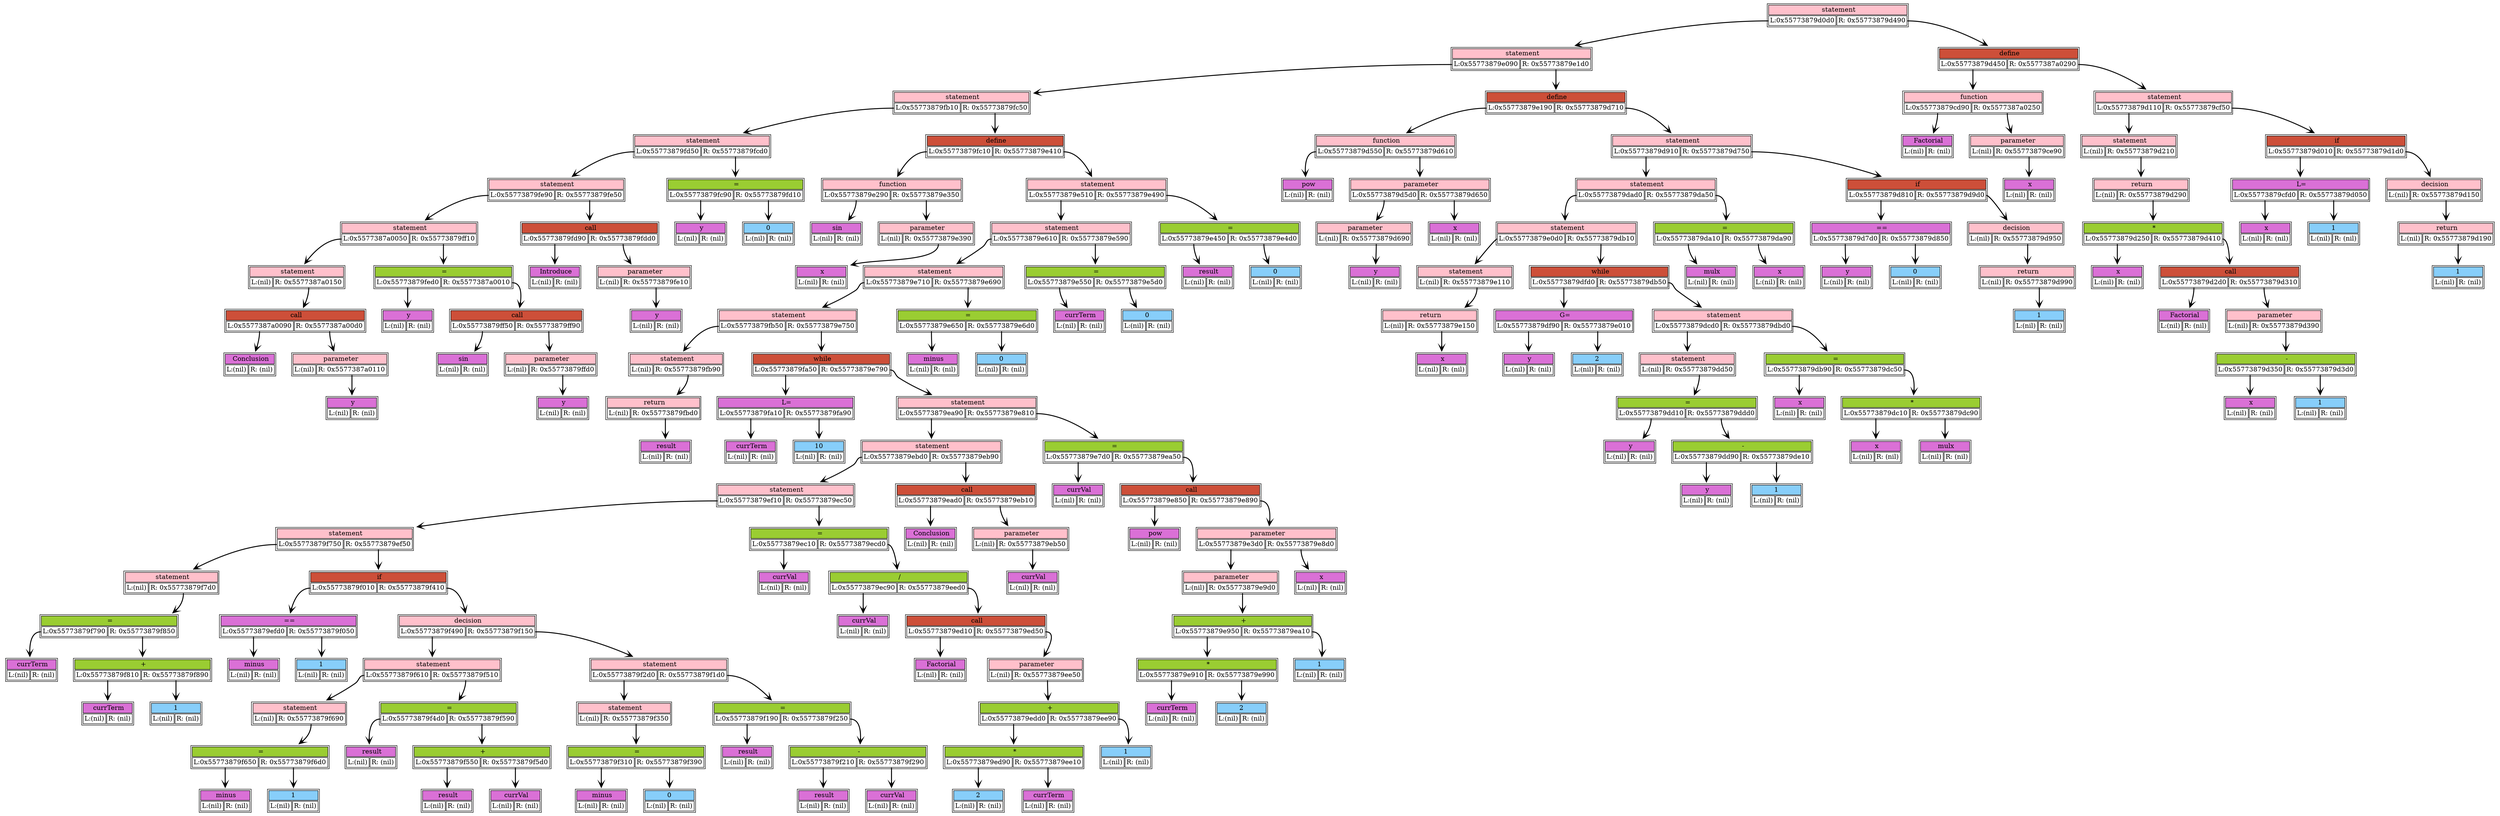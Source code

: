 digraph dump_graph {
	rankdir=TV; 
node0x5577387a0050 [shape=plaintext
					label=<<table border='1' cellborder='1'>
			<tr><td colspan="2" bgcolor="pink" > statement</td></tr>
					<tr><td port= "lchild">L:(nil)</td><td port="rchild">R: 0x5577387a0150</td></tr>
				</table>>];
		node0x5577387a0050:rchild -> node0x5577387a0150[style=bold, arrowhead=vee];
node0x5577387a0090 [shape=plaintext
					label=<<table border='1' cellborder='1'>
			<tr><td colspan="2" bgcolor="orchid" > Conclusion</td></tr>
					<tr><td port= "lchild">L:(nil)</td><td port="rchild">R: (nil)</td></tr>
				</table>>];
node0x5577387a0150 [shape=plaintext
					label=<<table border='1' cellborder='1'>
			<tr><td colspan="2" bgcolor="tomato3" > call</td></tr>
					<tr><td port= "lchild">L:0x5577387a0090</td><td port="rchild">R: 0x5577387a00d0</td></tr>
				</table>>];
		node0x5577387a0150:lchild -> node0x5577387a0090[style=bold, arrowhead=vee];
		node0x5577387a0150:rchild -> node0x5577387a00d0[style=bold, arrowhead=vee];
node0x5577387a00d0 [shape=plaintext
					label=<<table border='1' cellborder='1'>
			<tr><td colspan="2" bgcolor="pink" > parameter</td></tr>
					<tr><td port= "lchild">L:(nil)</td><td port="rchild">R: 0x5577387a0110</td></tr>
				</table>>];
		node0x5577387a00d0:rchild -> node0x5577387a0110[style=bold, arrowhead=vee];
node0x5577387a0110 [shape=plaintext
					label=<<table border='1' cellborder='1'>
			<tr><td colspan="2" bgcolor="orchid" > y</td></tr>
					<tr><td port= "lchild">L:(nil)</td><td port="rchild">R: (nil)</td></tr>
				</table>>];
node0x55773879fe90 [shape=plaintext
					label=<<table border='1' cellborder='1'>
			<tr><td colspan="2" bgcolor="pink" > statement</td></tr>
					<tr><td port= "lchild">L:0x5577387a0050</td><td port="rchild">R: 0x55773879ff10</td></tr>
				</table>>];
		node0x55773879fe90:lchild -> node0x5577387a0050[style=bold, arrowhead=vee];
		node0x55773879fe90:rchild -> node0x55773879ff10[style=bold, arrowhead=vee];
node0x55773879fed0 [shape=plaintext
					label=<<table border='1' cellborder='1'>
			<tr><td colspan="2" bgcolor="orchid" > y</td></tr>
					<tr><td port= "lchild">L:(nil)</td><td port="rchild">R: (nil)</td></tr>
				</table>>];
node0x55773879ff10 [shape=plaintext
					label=<<table border='1' cellborder='1'>
			<tr><td colspan="2" bgcolor="olivedrab3" > =</td></tr>
					<tr><td port= "lchild">L:0x55773879fed0</td><td port="rchild">R: 0x5577387a0010</td></tr>
				</table>>];
		node0x55773879ff10:lchild -> node0x55773879fed0[style=bold, arrowhead=vee];
		node0x55773879ff10:rchild -> node0x5577387a0010[style=bold, arrowhead=vee];
node0x55773879ff50 [shape=plaintext
					label=<<table border='1' cellborder='1'>
			<tr><td colspan="2" bgcolor="orchid" > sin</td></tr>
					<tr><td port= "lchild">L:(nil)</td><td port="rchild">R: (nil)</td></tr>
				</table>>];
node0x5577387a0010 [shape=plaintext
					label=<<table border='1' cellborder='1'>
			<tr><td colspan="2" bgcolor="tomato3" > call</td></tr>
					<tr><td port= "lchild">L:0x55773879ff50</td><td port="rchild">R: 0x55773879ff90</td></tr>
				</table>>];
		node0x5577387a0010:lchild -> node0x55773879ff50[style=bold, arrowhead=vee];
		node0x5577387a0010:rchild -> node0x55773879ff90[style=bold, arrowhead=vee];
node0x55773879ff90 [shape=plaintext
					label=<<table border='1' cellborder='1'>
			<tr><td colspan="2" bgcolor="pink" > parameter</td></tr>
					<tr><td port= "lchild">L:(nil)</td><td port="rchild">R: 0x55773879ffd0</td></tr>
				</table>>];
		node0x55773879ff90:rchild -> node0x55773879ffd0[style=bold, arrowhead=vee];
node0x55773879ffd0 [shape=plaintext
					label=<<table border='1' cellborder='1'>
			<tr><td colspan="2" bgcolor="orchid" > y</td></tr>
					<tr><td port= "lchild">L:(nil)</td><td port="rchild">R: (nil)</td></tr>
				</table>>];
node0x55773879fd50 [shape=plaintext
					label=<<table border='1' cellborder='1'>
			<tr><td colspan="2" bgcolor="pink" > statement</td></tr>
					<tr><td port= "lchild">L:0x55773879fe90</td><td port="rchild">R: 0x55773879fe50</td></tr>
				</table>>];
		node0x55773879fd50:lchild -> node0x55773879fe90[style=bold, arrowhead=vee];
		node0x55773879fd50:rchild -> node0x55773879fe50[style=bold, arrowhead=vee];
node0x55773879fd90 [shape=plaintext
					label=<<table border='1' cellborder='1'>
			<tr><td colspan="2" bgcolor="orchid" > Introduce</td></tr>
					<tr><td port= "lchild">L:(nil)</td><td port="rchild">R: (nil)</td></tr>
				</table>>];
node0x55773879fe50 [shape=plaintext
					label=<<table border='1' cellborder='1'>
			<tr><td colspan="2" bgcolor="tomato3" > call</td></tr>
					<tr><td port= "lchild">L:0x55773879fd90</td><td port="rchild">R: 0x55773879fdd0</td></tr>
				</table>>];
		node0x55773879fe50:lchild -> node0x55773879fd90[style=bold, arrowhead=vee];
		node0x55773879fe50:rchild -> node0x55773879fdd0[style=bold, arrowhead=vee];
node0x55773879fdd0 [shape=plaintext
					label=<<table border='1' cellborder='1'>
			<tr><td colspan="2" bgcolor="pink" > parameter</td></tr>
					<tr><td port= "lchild">L:(nil)</td><td port="rchild">R: 0x55773879fe10</td></tr>
				</table>>];
		node0x55773879fdd0:rchild -> node0x55773879fe10[style=bold, arrowhead=vee];
node0x55773879fe10 [shape=plaintext
					label=<<table border='1' cellborder='1'>
			<tr><td colspan="2" bgcolor="orchid" > y</td></tr>
					<tr><td port= "lchild">L:(nil)</td><td port="rchild">R: (nil)</td></tr>
				</table>>];
node0x55773879fb10 [shape=plaintext
					label=<<table border='1' cellborder='1'>
			<tr><td colspan="2" bgcolor="pink" > statement</td></tr>
					<tr><td port= "lchild">L:0x55773879fd50</td><td port="rchild">R: 0x55773879fcd0</td></tr>
				</table>>];
		node0x55773879fb10:lchild -> node0x55773879fd50[style=bold, arrowhead=vee];
		node0x55773879fb10:rchild -> node0x55773879fcd0[style=bold, arrowhead=vee];
node0x55773879fc90 [shape=plaintext
					label=<<table border='1' cellborder='1'>
			<tr><td colspan="2" bgcolor="orchid" > y</td></tr>
					<tr><td port= "lchild">L:(nil)</td><td port="rchild">R: (nil)</td></tr>
				</table>>];
node0x55773879fcd0 [shape=plaintext
					label=<<table border='1' cellborder='1'>
			<tr><td colspan="2" bgcolor="olivedrab3" > =</td></tr>
					<tr><td port= "lchild">L:0x55773879fc90</td><td port="rchild">R: 0x55773879fd10</td></tr>
				</table>>];
		node0x55773879fcd0:lchild -> node0x55773879fc90[style=bold, arrowhead=vee];
		node0x55773879fcd0:rchild -> node0x55773879fd10[style=bold, arrowhead=vee];
node0x55773879fd10 [shape=plaintext
					label=<<table border='1' cellborder='1'>
			<tr><td colspan="2" bgcolor="lightskyblue" >0</td></tr>
					<tr><td port= "lchild">L:(nil)</td><td port="rchild">R: (nil)</td></tr>
				</table>>];
node0x55773879e090 [shape=plaintext
					label=<<table border='1' cellborder='1'>
			<tr><td colspan="2" bgcolor="pink" > statement</td></tr>
					<tr><td port= "lchild">L:0x55773879fb10</td><td port="rchild">R: 0x55773879fc50</td></tr>
				</table>>];
		node0x55773879e090:lchild -> node0x55773879fb10[style=bold, arrowhead=vee];
		node0x55773879e090:rchild -> node0x55773879fc50[style=bold, arrowhead=vee];
node0x55773879e290 [shape=plaintext
					label=<<table border='1' cellborder='1'>
			<tr><td colspan="2" bgcolor="orchid" > sin</td></tr>
					<tr><td port= "lchild">L:(nil)</td><td port="rchild">R: (nil)</td></tr>
				</table>>];
node0x55773879fc10 [shape=plaintext
					label=<<table border='1' cellborder='1'>
			<tr><td colspan="2" bgcolor="pink" > function</td></tr>
					<tr><td port= "lchild">L:0x55773879e290</td><td port="rchild">R: 0x55773879e350</td></tr>
				</table>>];
		node0x55773879fc10:lchild -> node0x55773879e290[style=bold, arrowhead=vee];
		node0x55773879fc10:rchild -> node0x55773879e350[style=bold, arrowhead=vee];
node0x55773879e350 [shape=plaintext
					label=<<table border='1' cellborder='1'>
			<tr><td colspan="2" bgcolor="pink" > parameter</td></tr>
					<tr><td port= "lchild">L:(nil)</td><td port="rchild">R: 0x55773879e390</td></tr>
				</table>>];
		node0x55773879e350:rchild -> node0x55773879e390[style=bold, arrowhead=vee];
node0x55773879e390 [shape=plaintext
					label=<<table border='1' cellborder='1'>
			<tr><td colspan="2" bgcolor="orchid" > x</td></tr>
					<tr><td port= "lchild">L:(nil)</td><td port="rchild">R: (nil)</td></tr>
				</table>>];
node0x55773879fc50 [shape=plaintext
					label=<<table border='1' cellborder='1'>
			<tr><td colspan="2" bgcolor="tomato3" > define</td></tr>
					<tr><td port= "lchild">L:0x55773879fc10</td><td port="rchild">R: 0x55773879e410</td></tr>
				</table>>];
		node0x55773879fc50:lchild -> node0x55773879fc10[style=bold, arrowhead=vee];
		node0x55773879fc50:rchild -> node0x55773879e410[style=bold, arrowhead=vee];
node0x55773879fb50 [shape=plaintext
					label=<<table border='1' cellborder='1'>
			<tr><td colspan="2" bgcolor="pink" > statement</td></tr>
					<tr><td port= "lchild">L:(nil)</td><td port="rchild">R: 0x55773879fb90</td></tr>
				</table>>];
		node0x55773879fb50:rchild -> node0x55773879fb90[style=bold, arrowhead=vee];
node0x55773879fb90 [shape=plaintext
					label=<<table border='1' cellborder='1'>
			<tr><td colspan="2" bgcolor="pink" > return</td></tr>
					<tr><td port= "lchild">L:(nil)</td><td port="rchild">R: 0x55773879fbd0</td></tr>
				</table>>];
		node0x55773879fb90:rchild -> node0x55773879fbd0[style=bold, arrowhead=vee];
node0x55773879fbd0 [shape=plaintext
					label=<<table border='1' cellborder='1'>
			<tr><td colspan="2" bgcolor="orchid" > result</td></tr>
					<tr><td port= "lchild">L:(nil)</td><td port="rchild">R: (nil)</td></tr>
				</table>>];
node0x55773879e710 [shape=plaintext
					label=<<table border='1' cellborder='1'>
			<tr><td colspan="2" bgcolor="pink" > statement</td></tr>
					<tr><td port= "lchild">L:0x55773879fb50</td><td port="rchild">R: 0x55773879e750</td></tr>
				</table>>];
		node0x55773879e710:lchild -> node0x55773879fb50[style=bold, arrowhead=vee];
		node0x55773879e710:rchild -> node0x55773879e750[style=bold, arrowhead=vee];
node0x55773879fa10 [shape=plaintext
					label=<<table border='1' cellborder='1'>
			<tr><td colspan="2" bgcolor="orchid" > currTerm</td></tr>
					<tr><td port= "lchild">L:(nil)</td><td port="rchild">R: (nil)</td></tr>
				</table>>];
node0x55773879fa50 [shape=plaintext
					label=<<table border='1' cellborder='1'>
			<tr><td colspan="2" bgcolor="orchid" > L=</td></tr>
					<tr><td port= "lchild">L:0x55773879fa10</td><td port="rchild">R: 0x55773879fa90</td></tr>
				</table>>];
		node0x55773879fa50:lchild -> node0x55773879fa10[style=bold, arrowhead=vee];
		node0x55773879fa50:rchild -> node0x55773879fa90[style=bold, arrowhead=vee];
node0x55773879fa90 [shape=plaintext
					label=<<table border='1' cellborder='1'>
			<tr><td colspan="2" bgcolor="lightskyblue" >10</td></tr>
					<tr><td port= "lchild">L:(nil)</td><td port="rchild">R: (nil)</td></tr>
				</table>>];
node0x55773879e750 [shape=plaintext
					label=<<table border='1' cellborder='1'>
			<tr><td colspan="2" bgcolor="tomato3" > while</td></tr>
					<tr><td port= "lchild">L:0x55773879fa50</td><td port="rchild">R: 0x55773879e790</td></tr>
				</table>>];
		node0x55773879e750:lchild -> node0x55773879fa50[style=bold, arrowhead=vee];
		node0x55773879e750:rchild -> node0x55773879e790[style=bold, arrowhead=vee];
node0x55773879f750 [shape=plaintext
					label=<<table border='1' cellborder='1'>
			<tr><td colspan="2" bgcolor="pink" > statement</td></tr>
					<tr><td port= "lchild">L:(nil)</td><td port="rchild">R: 0x55773879f7d0</td></tr>
				</table>>];
		node0x55773879f750:rchild -> node0x55773879f7d0[style=bold, arrowhead=vee];
node0x55773879f790 [shape=plaintext
					label=<<table border='1' cellborder='1'>
			<tr><td colspan="2" bgcolor="orchid" > currTerm</td></tr>
					<tr><td port= "lchild">L:(nil)</td><td port="rchild">R: (nil)</td></tr>
				</table>>];
node0x55773879f7d0 [shape=plaintext
					label=<<table border='1' cellborder='1'>
			<tr><td colspan="2" bgcolor="olivedrab3" > =</td></tr>
					<tr><td port= "lchild">L:0x55773879f790</td><td port="rchild">R: 0x55773879f850</td></tr>
				</table>>];
		node0x55773879f7d0:lchild -> node0x55773879f790[style=bold, arrowhead=vee];
		node0x55773879f7d0:rchild -> node0x55773879f850[style=bold, arrowhead=vee];
node0x55773879f810 [shape=plaintext
					label=<<table border='1' cellborder='1'>
			<tr><td colspan="2" bgcolor="orchid" > currTerm</td></tr>
					<tr><td port= "lchild">L:(nil)</td><td port="rchild">R: (nil)</td></tr>
				</table>>];
node0x55773879f850 [shape=plaintext
					label=<<table border='1' cellborder='1'>
			<tr><td colspan="2" bgcolor="olivedrab3" > +</td></tr>
					<tr><td port= "lchild">L:0x55773879f810</td><td port="rchild">R: 0x55773879f890</td></tr>
				</table>>];
		node0x55773879f850:lchild -> node0x55773879f810[style=bold, arrowhead=vee];
		node0x55773879f850:rchild -> node0x55773879f890[style=bold, arrowhead=vee];
node0x55773879f890 [shape=plaintext
					label=<<table border='1' cellborder='1'>
			<tr><td colspan="2" bgcolor="lightskyblue" >1</td></tr>
					<tr><td port= "lchild">L:(nil)</td><td port="rchild">R: (nil)</td></tr>
				</table>>];
node0x55773879ef10 [shape=plaintext
					label=<<table border='1' cellborder='1'>
			<tr><td colspan="2" bgcolor="pink" > statement</td></tr>
					<tr><td port= "lchild">L:0x55773879f750</td><td port="rchild">R: 0x55773879ef50</td></tr>
				</table>>];
		node0x55773879ef10:lchild -> node0x55773879f750[style=bold, arrowhead=vee];
		node0x55773879ef10:rchild -> node0x55773879ef50[style=bold, arrowhead=vee];
node0x55773879efd0 [shape=plaintext
					label=<<table border='1' cellborder='1'>
			<tr><td colspan="2" bgcolor="orchid" > minus</td></tr>
					<tr><td port= "lchild">L:(nil)</td><td port="rchild">R: (nil)</td></tr>
				</table>>];
node0x55773879f010 [shape=plaintext
					label=<<table border='1' cellborder='1'>
			<tr><td colspan="2" bgcolor="orchid" > ==</td></tr>
					<tr><td port= "lchild">L:0x55773879efd0</td><td port="rchild">R: 0x55773879f050</td></tr>
				</table>>];
		node0x55773879f010:lchild -> node0x55773879efd0[style=bold, arrowhead=vee];
		node0x55773879f010:rchild -> node0x55773879f050[style=bold, arrowhead=vee];
node0x55773879f050 [shape=plaintext
					label=<<table border='1' cellborder='1'>
			<tr><td colspan="2" bgcolor="lightskyblue" >1</td></tr>
					<tr><td port= "lchild">L:(nil)</td><td port="rchild">R: (nil)</td></tr>
				</table>>];
node0x55773879ef50 [shape=plaintext
					label=<<table border='1' cellborder='1'>
			<tr><td colspan="2" bgcolor="tomato3" > if</td></tr>
					<tr><td port= "lchild">L:0x55773879f010</td><td port="rchild">R: 0x55773879f410</td></tr>
				</table>>];
		node0x55773879ef50:lchild -> node0x55773879f010[style=bold, arrowhead=vee];
		node0x55773879ef50:rchild -> node0x55773879f410[style=bold, arrowhead=vee];
node0x55773879f610 [shape=plaintext
					label=<<table border='1' cellborder='1'>
			<tr><td colspan="2" bgcolor="pink" > statement</td></tr>
					<tr><td port= "lchild">L:(nil)</td><td port="rchild">R: 0x55773879f690</td></tr>
				</table>>];
		node0x55773879f610:rchild -> node0x55773879f690[style=bold, arrowhead=vee];
node0x55773879f650 [shape=plaintext
					label=<<table border='1' cellborder='1'>
			<tr><td colspan="2" bgcolor="orchid" > minus</td></tr>
					<tr><td port= "lchild">L:(nil)</td><td port="rchild">R: (nil)</td></tr>
				</table>>];
node0x55773879f690 [shape=plaintext
					label=<<table border='1' cellborder='1'>
			<tr><td colspan="2" bgcolor="olivedrab3" > =</td></tr>
					<tr><td port= "lchild">L:0x55773879f650</td><td port="rchild">R: 0x55773879f6d0</td></tr>
				</table>>];
		node0x55773879f690:lchild -> node0x55773879f650[style=bold, arrowhead=vee];
		node0x55773879f690:rchild -> node0x55773879f6d0[style=bold, arrowhead=vee];
node0x55773879f6d0 [shape=plaintext
					label=<<table border='1' cellborder='1'>
			<tr><td colspan="2" bgcolor="lightskyblue" >1</td></tr>
					<tr><td port= "lchild">L:(nil)</td><td port="rchild">R: (nil)</td></tr>
				</table>>];
node0x55773879f490 [shape=plaintext
					label=<<table border='1' cellborder='1'>
			<tr><td colspan="2" bgcolor="pink" > statement</td></tr>
					<tr><td port= "lchild">L:0x55773879f610</td><td port="rchild">R: 0x55773879f510</td></tr>
				</table>>];
		node0x55773879f490:lchild -> node0x55773879f610[style=bold, arrowhead=vee];
		node0x55773879f490:rchild -> node0x55773879f510[style=bold, arrowhead=vee];
node0x55773879f4d0 [shape=plaintext
					label=<<table border='1' cellborder='1'>
			<tr><td colspan="2" bgcolor="orchid" > result</td></tr>
					<tr><td port= "lchild">L:(nil)</td><td port="rchild">R: (nil)</td></tr>
				</table>>];
node0x55773879f510 [shape=plaintext
					label=<<table border='1' cellborder='1'>
			<tr><td colspan="2" bgcolor="olivedrab3" > =</td></tr>
					<tr><td port= "lchild">L:0x55773879f4d0</td><td port="rchild">R: 0x55773879f590</td></tr>
				</table>>];
		node0x55773879f510:lchild -> node0x55773879f4d0[style=bold, arrowhead=vee];
		node0x55773879f510:rchild -> node0x55773879f590[style=bold, arrowhead=vee];
node0x55773879f550 [shape=plaintext
					label=<<table border='1' cellborder='1'>
			<tr><td colspan="2" bgcolor="orchid" > result</td></tr>
					<tr><td port= "lchild">L:(nil)</td><td port="rchild">R: (nil)</td></tr>
				</table>>];
node0x55773879f590 [shape=plaintext
					label=<<table border='1' cellborder='1'>
			<tr><td colspan="2" bgcolor="olivedrab3" > +</td></tr>
					<tr><td port= "lchild">L:0x55773879f550</td><td port="rchild">R: 0x55773879f5d0</td></tr>
				</table>>];
		node0x55773879f590:lchild -> node0x55773879f550[style=bold, arrowhead=vee];
		node0x55773879f590:rchild -> node0x55773879f5d0[style=bold, arrowhead=vee];
node0x55773879f5d0 [shape=plaintext
					label=<<table border='1' cellborder='1'>
			<tr><td colspan="2" bgcolor="orchid" > currVal</td></tr>
					<tr><td port= "lchild">L:(nil)</td><td port="rchild">R: (nil)</td></tr>
				</table>>];
node0x55773879f410 [shape=plaintext
					label=<<table border='1' cellborder='1'>
			<tr><td colspan="2" bgcolor="pink" > decision</td></tr>
					<tr><td port= "lchild">L:0x55773879f490</td><td port="rchild">R: 0x55773879f150</td></tr>
				</table>>];
		node0x55773879f410:lchild -> node0x55773879f490[style=bold, arrowhead=vee];
		node0x55773879f410:rchild -> node0x55773879f150[style=bold, arrowhead=vee];
node0x55773879f2d0 [shape=plaintext
					label=<<table border='1' cellborder='1'>
			<tr><td colspan="2" bgcolor="pink" > statement</td></tr>
					<tr><td port= "lchild">L:(nil)</td><td port="rchild">R: 0x55773879f350</td></tr>
				</table>>];
		node0x55773879f2d0:rchild -> node0x55773879f350[style=bold, arrowhead=vee];
node0x55773879f310 [shape=plaintext
					label=<<table border='1' cellborder='1'>
			<tr><td colspan="2" bgcolor="orchid" > minus</td></tr>
					<tr><td port= "lchild">L:(nil)</td><td port="rchild">R: (nil)</td></tr>
				</table>>];
node0x55773879f350 [shape=plaintext
					label=<<table border='1' cellborder='1'>
			<tr><td colspan="2" bgcolor="olivedrab3" > =</td></tr>
					<tr><td port= "lchild">L:0x55773879f310</td><td port="rchild">R: 0x55773879f390</td></tr>
				</table>>];
		node0x55773879f350:lchild -> node0x55773879f310[style=bold, arrowhead=vee];
		node0x55773879f350:rchild -> node0x55773879f390[style=bold, arrowhead=vee];
node0x55773879f390 [shape=plaintext
					label=<<table border='1' cellborder='1'>
			<tr><td colspan="2" bgcolor="lightskyblue" >0</td></tr>
					<tr><td port= "lchild">L:(nil)</td><td port="rchild">R: (nil)</td></tr>
				</table>>];
node0x55773879f150 [shape=plaintext
					label=<<table border='1' cellborder='1'>
			<tr><td colspan="2" bgcolor="pink" > statement</td></tr>
					<tr><td port= "lchild">L:0x55773879f2d0</td><td port="rchild">R: 0x55773879f1d0</td></tr>
				</table>>];
		node0x55773879f150:lchild -> node0x55773879f2d0[style=bold, arrowhead=vee];
		node0x55773879f150:rchild -> node0x55773879f1d0[style=bold, arrowhead=vee];
node0x55773879f190 [shape=plaintext
					label=<<table border='1' cellborder='1'>
			<tr><td colspan="2" bgcolor="orchid" > result</td></tr>
					<tr><td port= "lchild">L:(nil)</td><td port="rchild">R: (nil)</td></tr>
				</table>>];
node0x55773879f1d0 [shape=plaintext
					label=<<table border='1' cellborder='1'>
			<tr><td colspan="2" bgcolor="olivedrab3" > =</td></tr>
					<tr><td port= "lchild">L:0x55773879f190</td><td port="rchild">R: 0x55773879f250</td></tr>
				</table>>];
		node0x55773879f1d0:lchild -> node0x55773879f190[style=bold, arrowhead=vee];
		node0x55773879f1d0:rchild -> node0x55773879f250[style=bold, arrowhead=vee];
node0x55773879f210 [shape=plaintext
					label=<<table border='1' cellborder='1'>
			<tr><td colspan="2" bgcolor="orchid" > result</td></tr>
					<tr><td port= "lchild">L:(nil)</td><td port="rchild">R: (nil)</td></tr>
				</table>>];
node0x55773879f250 [shape=plaintext
					label=<<table border='1' cellborder='1'>
			<tr><td colspan="2" bgcolor="olivedrab3" > -</td></tr>
					<tr><td port= "lchild">L:0x55773879f210</td><td port="rchild">R: 0x55773879f290</td></tr>
				</table>>];
		node0x55773879f250:lchild -> node0x55773879f210[style=bold, arrowhead=vee];
		node0x55773879f250:rchild -> node0x55773879f290[style=bold, arrowhead=vee];
node0x55773879f290 [shape=plaintext
					label=<<table border='1' cellborder='1'>
			<tr><td colspan="2" bgcolor="orchid" > currVal</td></tr>
					<tr><td port= "lchild">L:(nil)</td><td port="rchild">R: (nil)</td></tr>
				</table>>];
node0x55773879ebd0 [shape=plaintext
					label=<<table border='1' cellborder='1'>
			<tr><td colspan="2" bgcolor="pink" > statement</td></tr>
					<tr><td port= "lchild">L:0x55773879ef10</td><td port="rchild">R: 0x55773879ec50</td></tr>
				</table>>];
		node0x55773879ebd0:lchild -> node0x55773879ef10[style=bold, arrowhead=vee];
		node0x55773879ebd0:rchild -> node0x55773879ec50[style=bold, arrowhead=vee];
node0x55773879ec10 [shape=plaintext
					label=<<table border='1' cellborder='1'>
			<tr><td colspan="2" bgcolor="orchid" > currVal</td></tr>
					<tr><td port= "lchild">L:(nil)</td><td port="rchild">R: (nil)</td></tr>
				</table>>];
node0x55773879ec50 [shape=plaintext
					label=<<table border='1' cellborder='1'>
			<tr><td colspan="2" bgcolor="olivedrab3" > =</td></tr>
					<tr><td port= "lchild">L:0x55773879ec10</td><td port="rchild">R: 0x55773879ecd0</td></tr>
				</table>>];
		node0x55773879ec50:lchild -> node0x55773879ec10[style=bold, arrowhead=vee];
		node0x55773879ec50:rchild -> node0x55773879ecd0[style=bold, arrowhead=vee];
node0x55773879ec90 [shape=plaintext
					label=<<table border='1' cellborder='1'>
			<tr><td colspan="2" bgcolor="orchid" > currVal</td></tr>
					<tr><td port= "lchild">L:(nil)</td><td port="rchild">R: (nil)</td></tr>
				</table>>];
node0x55773879ecd0 [shape=plaintext
					label=<<table border='1' cellborder='1'>
			<tr><td colspan="2" bgcolor="olivedrab3" > /</td></tr>
					<tr><td port= "lchild">L:0x55773879ec90</td><td port="rchild">R: 0x55773879eed0</td></tr>
				</table>>];
		node0x55773879ecd0:lchild -> node0x55773879ec90[style=bold, arrowhead=vee];
		node0x55773879ecd0:rchild -> node0x55773879eed0[style=bold, arrowhead=vee];
node0x55773879ed10 [shape=plaintext
					label=<<table border='1' cellborder='1'>
			<tr><td colspan="2" bgcolor="orchid" > Factorial</td></tr>
					<tr><td port= "lchild">L:(nil)</td><td port="rchild">R: (nil)</td></tr>
				</table>>];
node0x55773879eed0 [shape=plaintext
					label=<<table border='1' cellborder='1'>
			<tr><td colspan="2" bgcolor="tomato3" > call</td></tr>
					<tr><td port= "lchild">L:0x55773879ed10</td><td port="rchild">R: 0x55773879ed50</td></tr>
				</table>>];
		node0x55773879eed0:lchild -> node0x55773879ed10[style=bold, arrowhead=vee];
		node0x55773879eed0:rchild -> node0x55773879ed50[style=bold, arrowhead=vee];
node0x55773879ed50 [shape=plaintext
					label=<<table border='1' cellborder='1'>
			<tr><td colspan="2" bgcolor="pink" > parameter</td></tr>
					<tr><td port= "lchild">L:(nil)</td><td port="rchild">R: 0x55773879ee50</td></tr>
				</table>>];
		node0x55773879ed50:rchild -> node0x55773879ee50[style=bold, arrowhead=vee];
node0x55773879ed90 [shape=plaintext
					label=<<table border='1' cellborder='1'>
			<tr><td colspan="2" bgcolor="lightskyblue" >2</td></tr>
					<tr><td port= "lchild">L:(nil)</td><td port="rchild">R: (nil)</td></tr>
				</table>>];
node0x55773879edd0 [shape=plaintext
					label=<<table border='1' cellborder='1'>
			<tr><td colspan="2" bgcolor="olivedrab3" > *</td></tr>
					<tr><td port= "lchild">L:0x55773879ed90</td><td port="rchild">R: 0x55773879ee10</td></tr>
				</table>>];
		node0x55773879edd0:lchild -> node0x55773879ed90[style=bold, arrowhead=vee];
		node0x55773879edd0:rchild -> node0x55773879ee10[style=bold, arrowhead=vee];
node0x55773879ee10 [shape=plaintext
					label=<<table border='1' cellborder='1'>
			<tr><td colspan="2" bgcolor="orchid" > currTerm</td></tr>
					<tr><td port= "lchild">L:(nil)</td><td port="rchild">R: (nil)</td></tr>
				</table>>];
node0x55773879ee50 [shape=plaintext
					label=<<table border='1' cellborder='1'>
			<tr><td colspan="2" bgcolor="olivedrab3" > +</td></tr>
					<tr><td port= "lchild">L:0x55773879edd0</td><td port="rchild">R: 0x55773879ee90</td></tr>
				</table>>];
		node0x55773879ee50:lchild -> node0x55773879edd0[style=bold, arrowhead=vee];
		node0x55773879ee50:rchild -> node0x55773879ee90[style=bold, arrowhead=vee];
node0x55773879ee90 [shape=plaintext
					label=<<table border='1' cellborder='1'>
			<tr><td colspan="2" bgcolor="lightskyblue" >1</td></tr>
					<tr><td port= "lchild">L:(nil)</td><td port="rchild">R: (nil)</td></tr>
				</table>>];
node0x55773879ea90 [shape=plaintext
					label=<<table border='1' cellborder='1'>
			<tr><td colspan="2" bgcolor="pink" > statement</td></tr>
					<tr><td port= "lchild">L:0x55773879ebd0</td><td port="rchild">R: 0x55773879eb90</td></tr>
				</table>>];
		node0x55773879ea90:lchild -> node0x55773879ebd0[style=bold, arrowhead=vee];
		node0x55773879ea90:rchild -> node0x55773879eb90[style=bold, arrowhead=vee];
node0x55773879ead0 [shape=plaintext
					label=<<table border='1' cellborder='1'>
			<tr><td colspan="2" bgcolor="orchid" > Conclusion</td></tr>
					<tr><td port= "lchild">L:(nil)</td><td port="rchild">R: (nil)</td></tr>
				</table>>];
node0x55773879eb90 [shape=plaintext
					label=<<table border='1' cellborder='1'>
			<tr><td colspan="2" bgcolor="tomato3" > call</td></tr>
					<tr><td port= "lchild">L:0x55773879ead0</td><td port="rchild">R: 0x55773879eb10</td></tr>
				</table>>];
		node0x55773879eb90:lchild -> node0x55773879ead0[style=bold, arrowhead=vee];
		node0x55773879eb90:rchild -> node0x55773879eb10[style=bold, arrowhead=vee];
node0x55773879eb10 [shape=plaintext
					label=<<table border='1' cellborder='1'>
			<tr><td colspan="2" bgcolor="pink" > parameter</td></tr>
					<tr><td port= "lchild">L:(nil)</td><td port="rchild">R: 0x55773879eb50</td></tr>
				</table>>];
		node0x55773879eb10:rchild -> node0x55773879eb50[style=bold, arrowhead=vee];
node0x55773879eb50 [shape=plaintext
					label=<<table border='1' cellborder='1'>
			<tr><td colspan="2" bgcolor="orchid" > currVal</td></tr>
					<tr><td port= "lchild">L:(nil)</td><td port="rchild">R: (nil)</td></tr>
				</table>>];
node0x55773879e790 [shape=plaintext
					label=<<table border='1' cellborder='1'>
			<tr><td colspan="2" bgcolor="pink" > statement</td></tr>
					<tr><td port= "lchild">L:0x55773879ea90</td><td port="rchild">R: 0x55773879e810</td></tr>
				</table>>];
		node0x55773879e790:lchild -> node0x55773879ea90[style=bold, arrowhead=vee];
		node0x55773879e790:rchild -> node0x55773879e810[style=bold, arrowhead=vee];
node0x55773879e7d0 [shape=plaintext
					label=<<table border='1' cellborder='1'>
			<tr><td colspan="2" bgcolor="orchid" > currVal</td></tr>
					<tr><td port= "lchild">L:(nil)</td><td port="rchild">R: (nil)</td></tr>
				</table>>];
node0x55773879e810 [shape=plaintext
					label=<<table border='1' cellborder='1'>
			<tr><td colspan="2" bgcolor="olivedrab3" > =</td></tr>
					<tr><td port= "lchild">L:0x55773879e7d0</td><td port="rchild">R: 0x55773879ea50</td></tr>
				</table>>];
		node0x55773879e810:lchild -> node0x55773879e7d0[style=bold, arrowhead=vee];
		node0x55773879e810:rchild -> node0x55773879ea50[style=bold, arrowhead=vee];
node0x55773879e850 [shape=plaintext
					label=<<table border='1' cellborder='1'>
			<tr><td colspan="2" bgcolor="orchid" > pow</td></tr>
					<tr><td port= "lchild">L:(nil)</td><td port="rchild">R: (nil)</td></tr>
				</table>>];
node0x55773879ea50 [shape=plaintext
					label=<<table border='1' cellborder='1'>
			<tr><td colspan="2" bgcolor="tomato3" > call</td></tr>
					<tr><td port= "lchild">L:0x55773879e850</td><td port="rchild">R: 0x55773879e890</td></tr>
				</table>>];
		node0x55773879ea50:lchild -> node0x55773879e850[style=bold, arrowhead=vee];
		node0x55773879ea50:rchild -> node0x55773879e890[style=bold, arrowhead=vee];
node0x55773879e3d0 [shape=plaintext
					label=<<table border='1' cellborder='1'>
			<tr><td colspan="2" bgcolor="pink" > parameter</td></tr>
					<tr><td port= "lchild">L:(nil)</td><td port="rchild">R: 0x55773879e9d0</td></tr>
				</table>>];
		node0x55773879e3d0:rchild -> node0x55773879e9d0[style=bold, arrowhead=vee];
node0x55773879e910 [shape=plaintext
					label=<<table border='1' cellborder='1'>
			<tr><td colspan="2" bgcolor="orchid" > currTerm</td></tr>
					<tr><td port= "lchild">L:(nil)</td><td port="rchild">R: (nil)</td></tr>
				</table>>];
node0x55773879e950 [shape=plaintext
					label=<<table border='1' cellborder='1'>
			<tr><td colspan="2" bgcolor="olivedrab3" > *</td></tr>
					<tr><td port= "lchild">L:0x55773879e910</td><td port="rchild">R: 0x55773879e990</td></tr>
				</table>>];
		node0x55773879e950:lchild -> node0x55773879e910[style=bold, arrowhead=vee];
		node0x55773879e950:rchild -> node0x55773879e990[style=bold, arrowhead=vee];
node0x55773879e990 [shape=plaintext
					label=<<table border='1' cellborder='1'>
			<tr><td colspan="2" bgcolor="lightskyblue" >2</td></tr>
					<tr><td port= "lchild">L:(nil)</td><td port="rchild">R: (nil)</td></tr>
				</table>>];
node0x55773879e9d0 [shape=plaintext
					label=<<table border='1' cellborder='1'>
			<tr><td colspan="2" bgcolor="olivedrab3" > +</td></tr>
					<tr><td port= "lchild">L:0x55773879e950</td><td port="rchild">R: 0x55773879ea10</td></tr>
				</table>>];
		node0x55773879e9d0:lchild -> node0x55773879e950[style=bold, arrowhead=vee];
		node0x55773879e9d0:rchild -> node0x55773879ea10[style=bold, arrowhead=vee];
node0x55773879ea10 [shape=plaintext
					label=<<table border='1' cellborder='1'>
			<tr><td colspan="2" bgcolor="lightskyblue" >1</td></tr>
					<tr><td port= "lchild">L:(nil)</td><td port="rchild">R: (nil)</td></tr>
				</table>>];
node0x55773879e890 [shape=plaintext
					label=<<table border='1' cellborder='1'>
			<tr><td colspan="2" bgcolor="pink" > parameter</td></tr>
					<tr><td port= "lchild">L:0x55773879e3d0</td><td port="rchild">R: 0x55773879e8d0</td></tr>
				</table>>];
		node0x55773879e890:lchild -> node0x55773879e3d0[style=bold, arrowhead=vee];
		node0x55773879e890:rchild -> node0x55773879e8d0[style=bold, arrowhead=vee];
node0x55773879e8d0 [shape=plaintext
					label=<<table border='1' cellborder='1'>
			<tr><td colspan="2" bgcolor="orchid" > x</td></tr>
					<tr><td port= "lchild">L:(nil)</td><td port="rchild">R: (nil)</td></tr>
				</table>>];
node0x55773879e610 [shape=plaintext
					label=<<table border='1' cellborder='1'>
			<tr><td colspan="2" bgcolor="pink" > statement</td></tr>
					<tr><td port= "lchild">L:0x55773879e710</td><td port="rchild">R: 0x55773879e690</td></tr>
				</table>>];
		node0x55773879e610:lchild -> node0x55773879e710[style=bold, arrowhead=vee];
		node0x55773879e610:rchild -> node0x55773879e690[style=bold, arrowhead=vee];
node0x55773879e650 [shape=plaintext
					label=<<table border='1' cellborder='1'>
			<tr><td colspan="2" bgcolor="orchid" > minus</td></tr>
					<tr><td port= "lchild">L:(nil)</td><td port="rchild">R: (nil)</td></tr>
				</table>>];
node0x55773879e690 [shape=plaintext
					label=<<table border='1' cellborder='1'>
			<tr><td colspan="2" bgcolor="olivedrab3" > =</td></tr>
					<tr><td port= "lchild">L:0x55773879e650</td><td port="rchild">R: 0x55773879e6d0</td></tr>
				</table>>];
		node0x55773879e690:lchild -> node0x55773879e650[style=bold, arrowhead=vee];
		node0x55773879e690:rchild -> node0x55773879e6d0[style=bold, arrowhead=vee];
node0x55773879e6d0 [shape=plaintext
					label=<<table border='1' cellborder='1'>
			<tr><td colspan="2" bgcolor="lightskyblue" >0</td></tr>
					<tr><td port= "lchild">L:(nil)</td><td port="rchild">R: (nil)</td></tr>
				</table>>];
node0x55773879e510 [shape=plaintext
					label=<<table border='1' cellborder='1'>
			<tr><td colspan="2" bgcolor="pink" > statement</td></tr>
					<tr><td port= "lchild">L:0x55773879e610</td><td port="rchild">R: 0x55773879e590</td></tr>
				</table>>];
		node0x55773879e510:lchild -> node0x55773879e610[style=bold, arrowhead=vee];
		node0x55773879e510:rchild -> node0x55773879e590[style=bold, arrowhead=vee];
node0x55773879e550 [shape=plaintext
					label=<<table border='1' cellborder='1'>
			<tr><td colspan="2" bgcolor="orchid" > currTerm</td></tr>
					<tr><td port= "lchild">L:(nil)</td><td port="rchild">R: (nil)</td></tr>
				</table>>];
node0x55773879e590 [shape=plaintext
					label=<<table border='1' cellborder='1'>
			<tr><td colspan="2" bgcolor="olivedrab3" > =</td></tr>
					<tr><td port= "lchild">L:0x55773879e550</td><td port="rchild">R: 0x55773879e5d0</td></tr>
				</table>>];
		node0x55773879e590:lchild -> node0x55773879e550[style=bold, arrowhead=vee];
		node0x55773879e590:rchild -> node0x55773879e5d0[style=bold, arrowhead=vee];
node0x55773879e5d0 [shape=plaintext
					label=<<table border='1' cellborder='1'>
			<tr><td colspan="2" bgcolor="lightskyblue" >0</td></tr>
					<tr><td port= "lchild">L:(nil)</td><td port="rchild">R: (nil)</td></tr>
				</table>>];
node0x55773879e410 [shape=plaintext
					label=<<table border='1' cellborder='1'>
			<tr><td colspan="2" bgcolor="pink" > statement</td></tr>
					<tr><td port= "lchild">L:0x55773879e510</td><td port="rchild">R: 0x55773879e490</td></tr>
				</table>>];
		node0x55773879e410:lchild -> node0x55773879e510[style=bold, arrowhead=vee];
		node0x55773879e410:rchild -> node0x55773879e490[style=bold, arrowhead=vee];
node0x55773879e450 [shape=plaintext
					label=<<table border='1' cellborder='1'>
			<tr><td colspan="2" bgcolor="orchid" > result</td></tr>
					<tr><td port= "lchild">L:(nil)</td><td port="rchild">R: (nil)</td></tr>
				</table>>];
node0x55773879e490 [shape=plaintext
					label=<<table border='1' cellborder='1'>
			<tr><td colspan="2" bgcolor="olivedrab3" > =</td></tr>
					<tr><td port= "lchild">L:0x55773879e450</td><td port="rchild">R: 0x55773879e4d0</td></tr>
				</table>>];
		node0x55773879e490:lchild -> node0x55773879e450[style=bold, arrowhead=vee];
		node0x55773879e490:rchild -> node0x55773879e4d0[style=bold, arrowhead=vee];
node0x55773879e4d0 [shape=plaintext
					label=<<table border='1' cellborder='1'>
			<tr><td colspan="2" bgcolor="lightskyblue" >0</td></tr>
					<tr><td port= "lchild">L:(nil)</td><td port="rchild">R: (nil)</td></tr>
				</table>>];
node0x55773879d0d0 [shape=plaintext
					label=<<table border='1' cellborder='1'>
			<tr><td colspan="2" bgcolor="pink" > statement</td></tr>
					<tr><td port= "lchild">L:0x55773879e090</td><td port="rchild">R: 0x55773879e1d0</td></tr>
				</table>>];
		node0x55773879d0d0:lchild -> node0x55773879e090[style=bold, arrowhead=vee];
		node0x55773879d0d0:rchild -> node0x55773879e1d0[style=bold, arrowhead=vee];
node0x55773879d550 [shape=plaintext
					label=<<table border='1' cellborder='1'>
			<tr><td colspan="2" bgcolor="orchid" > pow</td></tr>
					<tr><td port= "lchild">L:(nil)</td><td port="rchild">R: (nil)</td></tr>
				</table>>];
node0x55773879e190 [shape=plaintext
					label=<<table border='1' cellborder='1'>
			<tr><td colspan="2" bgcolor="pink" > function</td></tr>
					<tr><td port= "lchild">L:0x55773879d550</td><td port="rchild">R: 0x55773879d610</td></tr>
				</table>>];
		node0x55773879e190:lchild -> node0x55773879d550[style=bold, arrowhead=vee];
		node0x55773879e190:rchild -> node0x55773879d610[style=bold, arrowhead=vee];
node0x55773879d5d0 [shape=plaintext
					label=<<table border='1' cellborder='1'>
			<tr><td colspan="2" bgcolor="pink" > parameter</td></tr>
					<tr><td port= "lchild">L:(nil)</td><td port="rchild">R: 0x55773879d690</td></tr>
				</table>>];
		node0x55773879d5d0:rchild -> node0x55773879d690[style=bold, arrowhead=vee];
node0x55773879d690 [shape=plaintext
					label=<<table border='1' cellborder='1'>
			<tr><td colspan="2" bgcolor="orchid" > y</td></tr>
					<tr><td port= "lchild">L:(nil)</td><td port="rchild">R: (nil)</td></tr>
				</table>>];
node0x55773879d610 [shape=plaintext
					label=<<table border='1' cellborder='1'>
			<tr><td colspan="2" bgcolor="pink" > parameter</td></tr>
					<tr><td port= "lchild">L:0x55773879d5d0</td><td port="rchild">R: 0x55773879d650</td></tr>
				</table>>];
		node0x55773879d610:lchild -> node0x55773879d5d0[style=bold, arrowhead=vee];
		node0x55773879d610:rchild -> node0x55773879d650[style=bold, arrowhead=vee];
node0x55773879d650 [shape=plaintext
					label=<<table border='1' cellborder='1'>
			<tr><td colspan="2" bgcolor="orchid" > x</td></tr>
					<tr><td port= "lchild">L:(nil)</td><td port="rchild">R: (nil)</td></tr>
				</table>>];
node0x55773879e1d0 [shape=plaintext
					label=<<table border='1' cellborder='1'>
			<tr><td colspan="2" bgcolor="tomato3" > define</td></tr>
					<tr><td port= "lchild">L:0x55773879e190</td><td port="rchild">R: 0x55773879d710</td></tr>
				</table>>];
		node0x55773879e1d0:lchild -> node0x55773879e190[style=bold, arrowhead=vee];
		node0x55773879e1d0:rchild -> node0x55773879d710[style=bold, arrowhead=vee];
node0x55773879e0d0 [shape=plaintext
					label=<<table border='1' cellborder='1'>
			<tr><td colspan="2" bgcolor="pink" > statement</td></tr>
					<tr><td port= "lchild">L:(nil)</td><td port="rchild">R: 0x55773879e110</td></tr>
				</table>>];
		node0x55773879e0d0:rchild -> node0x55773879e110[style=bold, arrowhead=vee];
node0x55773879e110 [shape=plaintext
					label=<<table border='1' cellborder='1'>
			<tr><td colspan="2" bgcolor="pink" > return</td></tr>
					<tr><td port= "lchild">L:(nil)</td><td port="rchild">R: 0x55773879e150</td></tr>
				</table>>];
		node0x55773879e110:rchild -> node0x55773879e150[style=bold, arrowhead=vee];
node0x55773879e150 [shape=plaintext
					label=<<table border='1' cellborder='1'>
			<tr><td colspan="2" bgcolor="orchid" > x</td></tr>
					<tr><td port= "lchild">L:(nil)</td><td port="rchild">R: (nil)</td></tr>
				</table>>];
node0x55773879dad0 [shape=plaintext
					label=<<table border='1' cellborder='1'>
			<tr><td colspan="2" bgcolor="pink" > statement</td></tr>
					<tr><td port= "lchild">L:0x55773879e0d0</td><td port="rchild">R: 0x55773879db10</td></tr>
				</table>>];
		node0x55773879dad0:lchild -> node0x55773879e0d0[style=bold, arrowhead=vee];
		node0x55773879dad0:rchild -> node0x55773879db10[style=bold, arrowhead=vee];
node0x55773879df90 [shape=plaintext
					label=<<table border='1' cellborder='1'>
			<tr><td colspan="2" bgcolor="orchid" > y</td></tr>
					<tr><td port= "lchild">L:(nil)</td><td port="rchild">R: (nil)</td></tr>
				</table>>];
node0x55773879dfd0 [shape=plaintext
					label=<<table border='1' cellborder='1'>
			<tr><td colspan="2" bgcolor="orchid" > G=</td></tr>
					<tr><td port= "lchild">L:0x55773879df90</td><td port="rchild">R: 0x55773879e010</td></tr>
				</table>>];
		node0x55773879dfd0:lchild -> node0x55773879df90[style=bold, arrowhead=vee];
		node0x55773879dfd0:rchild -> node0x55773879e010[style=bold, arrowhead=vee];
node0x55773879e010 [shape=plaintext
					label=<<table border='1' cellborder='1'>
			<tr><td colspan="2" bgcolor="lightskyblue" >2</td></tr>
					<tr><td port= "lchild">L:(nil)</td><td port="rchild">R: (nil)</td></tr>
				</table>>];
node0x55773879db10 [shape=plaintext
					label=<<table border='1' cellborder='1'>
			<tr><td colspan="2" bgcolor="tomato3" > while</td></tr>
					<tr><td port= "lchild">L:0x55773879dfd0</td><td port="rchild">R: 0x55773879db50</td></tr>
				</table>>];
		node0x55773879db10:lchild -> node0x55773879dfd0[style=bold, arrowhead=vee];
		node0x55773879db10:rchild -> node0x55773879db50[style=bold, arrowhead=vee];
node0x55773879dcd0 [shape=plaintext
					label=<<table border='1' cellborder='1'>
			<tr><td colspan="2" bgcolor="pink" > statement</td></tr>
					<tr><td port= "lchild">L:(nil)</td><td port="rchild">R: 0x55773879dd50</td></tr>
				</table>>];
		node0x55773879dcd0:rchild -> node0x55773879dd50[style=bold, arrowhead=vee];
node0x55773879dd10 [shape=plaintext
					label=<<table border='1' cellborder='1'>
			<tr><td colspan="2" bgcolor="orchid" > y</td></tr>
					<tr><td port= "lchild">L:(nil)</td><td port="rchild">R: (nil)</td></tr>
				</table>>];
node0x55773879dd50 [shape=plaintext
					label=<<table border='1' cellborder='1'>
			<tr><td colspan="2" bgcolor="olivedrab3" > =</td></tr>
					<tr><td port= "lchild">L:0x55773879dd10</td><td port="rchild">R: 0x55773879ddd0</td></tr>
				</table>>];
		node0x55773879dd50:lchild -> node0x55773879dd10[style=bold, arrowhead=vee];
		node0x55773879dd50:rchild -> node0x55773879ddd0[style=bold, arrowhead=vee];
node0x55773879dd90 [shape=plaintext
					label=<<table border='1' cellborder='1'>
			<tr><td colspan="2" bgcolor="orchid" > y</td></tr>
					<tr><td port= "lchild">L:(nil)</td><td port="rchild">R: (nil)</td></tr>
				</table>>];
node0x55773879ddd0 [shape=plaintext
					label=<<table border='1' cellborder='1'>
			<tr><td colspan="2" bgcolor="olivedrab3" > -</td></tr>
					<tr><td port= "lchild">L:0x55773879dd90</td><td port="rchild">R: 0x55773879de10</td></tr>
				</table>>];
		node0x55773879ddd0:lchild -> node0x55773879dd90[style=bold, arrowhead=vee];
		node0x55773879ddd0:rchild -> node0x55773879de10[style=bold, arrowhead=vee];
node0x55773879de10 [shape=plaintext
					label=<<table border='1' cellborder='1'>
			<tr><td colspan="2" bgcolor="lightskyblue" >1</td></tr>
					<tr><td port= "lchild">L:(nil)</td><td port="rchild">R: (nil)</td></tr>
				</table>>];
node0x55773879db50 [shape=plaintext
					label=<<table border='1' cellborder='1'>
			<tr><td colspan="2" bgcolor="pink" > statement</td></tr>
					<tr><td port= "lchild">L:0x55773879dcd0</td><td port="rchild">R: 0x55773879dbd0</td></tr>
				</table>>];
		node0x55773879db50:lchild -> node0x55773879dcd0[style=bold, arrowhead=vee];
		node0x55773879db50:rchild -> node0x55773879dbd0[style=bold, arrowhead=vee];
node0x55773879db90 [shape=plaintext
					label=<<table border='1' cellborder='1'>
			<tr><td colspan="2" bgcolor="orchid" > x</td></tr>
					<tr><td port= "lchild">L:(nil)</td><td port="rchild">R: (nil)</td></tr>
				</table>>];
node0x55773879dbd0 [shape=plaintext
					label=<<table border='1' cellborder='1'>
			<tr><td colspan="2" bgcolor="olivedrab3" > =</td></tr>
					<tr><td port= "lchild">L:0x55773879db90</td><td port="rchild">R: 0x55773879dc50</td></tr>
				</table>>];
		node0x55773879dbd0:lchild -> node0x55773879db90[style=bold, arrowhead=vee];
		node0x55773879dbd0:rchild -> node0x55773879dc50[style=bold, arrowhead=vee];
node0x55773879dc10 [shape=plaintext
					label=<<table border='1' cellborder='1'>
			<tr><td colspan="2" bgcolor="orchid" > x</td></tr>
					<tr><td port= "lchild">L:(nil)</td><td port="rchild">R: (nil)</td></tr>
				</table>>];
node0x55773879dc50 [shape=plaintext
					label=<<table border='1' cellborder='1'>
			<tr><td colspan="2" bgcolor="olivedrab3" > *</td></tr>
					<tr><td port= "lchild">L:0x55773879dc10</td><td port="rchild">R: 0x55773879dc90</td></tr>
				</table>>];
		node0x55773879dc50:lchild -> node0x55773879dc10[style=bold, arrowhead=vee];
		node0x55773879dc50:rchild -> node0x55773879dc90[style=bold, arrowhead=vee];
node0x55773879dc90 [shape=plaintext
					label=<<table border='1' cellborder='1'>
			<tr><td colspan="2" bgcolor="orchid" > mulx</td></tr>
					<tr><td port= "lchild">L:(nil)</td><td port="rchild">R: (nil)</td></tr>
				</table>>];
node0x55773879d910 [shape=plaintext
					label=<<table border='1' cellborder='1'>
			<tr><td colspan="2" bgcolor="pink" > statement</td></tr>
					<tr><td port= "lchild">L:0x55773879dad0</td><td port="rchild">R: 0x55773879da50</td></tr>
				</table>>];
		node0x55773879d910:lchild -> node0x55773879dad0[style=bold, arrowhead=vee];
		node0x55773879d910:rchild -> node0x55773879da50[style=bold, arrowhead=vee];
node0x55773879da10 [shape=plaintext
					label=<<table border='1' cellborder='1'>
			<tr><td colspan="2" bgcolor="orchid" > mulx</td></tr>
					<tr><td port= "lchild">L:(nil)</td><td port="rchild">R: (nil)</td></tr>
				</table>>];
node0x55773879da50 [shape=plaintext
					label=<<table border='1' cellborder='1'>
			<tr><td colspan="2" bgcolor="olivedrab3" > =</td></tr>
					<tr><td port= "lchild">L:0x55773879da10</td><td port="rchild">R: 0x55773879da90</td></tr>
				</table>>];
		node0x55773879da50:lchild -> node0x55773879da10[style=bold, arrowhead=vee];
		node0x55773879da50:rchild -> node0x55773879da90[style=bold, arrowhead=vee];
node0x55773879da90 [shape=plaintext
					label=<<table border='1' cellborder='1'>
			<tr><td colspan="2" bgcolor="orchid" > x</td></tr>
					<tr><td port= "lchild">L:(nil)</td><td port="rchild">R: (nil)</td></tr>
				</table>>];
node0x55773879d710 [shape=plaintext
					label=<<table border='1' cellborder='1'>
			<tr><td colspan="2" bgcolor="pink" > statement</td></tr>
					<tr><td port= "lchild">L:0x55773879d910</td><td port="rchild">R: 0x55773879d750</td></tr>
				</table>>];
		node0x55773879d710:lchild -> node0x55773879d910[style=bold, arrowhead=vee];
		node0x55773879d710:rchild -> node0x55773879d750[style=bold, arrowhead=vee];
node0x55773879d7d0 [shape=plaintext
					label=<<table border='1' cellborder='1'>
			<tr><td colspan="2" bgcolor="orchid" > y</td></tr>
					<tr><td port= "lchild">L:(nil)</td><td port="rchild">R: (nil)</td></tr>
				</table>>];
node0x55773879d810 [shape=plaintext
					label=<<table border='1' cellborder='1'>
			<tr><td colspan="2" bgcolor="orchid" > ==</td></tr>
					<tr><td port= "lchild">L:0x55773879d7d0</td><td port="rchild">R: 0x55773879d850</td></tr>
				</table>>];
		node0x55773879d810:lchild -> node0x55773879d7d0[style=bold, arrowhead=vee];
		node0x55773879d810:rchild -> node0x55773879d850[style=bold, arrowhead=vee];
node0x55773879d850 [shape=plaintext
					label=<<table border='1' cellborder='1'>
			<tr><td colspan="2" bgcolor="lightskyblue" >0</td></tr>
					<tr><td port= "lchild">L:(nil)</td><td port="rchild">R: (nil)</td></tr>
				</table>>];
node0x55773879d750 [shape=plaintext
					label=<<table border='1' cellborder='1'>
			<tr><td colspan="2" bgcolor="tomato3" > if</td></tr>
					<tr><td port= "lchild">L:0x55773879d810</td><td port="rchild">R: 0x55773879d9d0</td></tr>
				</table>>];
		node0x55773879d750:lchild -> node0x55773879d810[style=bold, arrowhead=vee];
		node0x55773879d750:rchild -> node0x55773879d9d0[style=bold, arrowhead=vee];
node0x55773879d9d0 [shape=plaintext
					label=<<table border='1' cellborder='1'>
			<tr><td colspan="2" bgcolor="pink" > decision</td></tr>
					<tr><td port= "lchild">L:(nil)</td><td port="rchild">R: 0x55773879d950</td></tr>
				</table>>];
		node0x55773879d9d0:rchild -> node0x55773879d950[style=bold, arrowhead=vee];
node0x55773879d950 [shape=plaintext
					label=<<table border='1' cellborder='1'>
			<tr><td colspan="2" bgcolor="pink" > return</td></tr>
					<tr><td port= "lchild">L:(nil)</td><td port="rchild">R: 0x55773879d990</td></tr>
				</table>>];
		node0x55773879d950:rchild -> node0x55773879d990[style=bold, arrowhead=vee];
node0x55773879d990 [shape=plaintext
					label=<<table border='1' cellborder='1'>
			<tr><td colspan="2" bgcolor="lightskyblue" >1</td></tr>
					<tr><td port= "lchild">L:(nil)</td><td port="rchild">R: (nil)</td></tr>
				</table>>];
node0x5577387a0210 [shape=plaintext
					label=<<table border='1' cellborder='1'>
			<tr><td colspan="2" bgcolor="pink" > statement</td></tr>
					<tr><td port= "lchild">L:0x55773879d0d0</td><td port="rchild">R: 0x55773879d490</td></tr>
				</table>>];
		node0x5577387a0210:lchild -> node0x55773879d0d0[style=bold, arrowhead=vee];
		node0x5577387a0210:rchild -> node0x55773879d490[style=bold, arrowhead=vee];
node0x55773879cd90 [shape=plaintext
					label=<<table border='1' cellborder='1'>
			<tr><td colspan="2" bgcolor="orchid" > Factorial</td></tr>
					<tr><td port= "lchild">L:(nil)</td><td port="rchild">R: (nil)</td></tr>
				</table>>];
node0x55773879d450 [shape=plaintext
					label=<<table border='1' cellborder='1'>
			<tr><td colspan="2" bgcolor="pink" > function</td></tr>
					<tr><td port= "lchild">L:0x55773879cd90</td><td port="rchild">R: 0x5577387a0250</td></tr>
				</table>>];
		node0x55773879d450:lchild -> node0x55773879cd90[style=bold, arrowhead=vee];
		node0x55773879d450:rchild -> node0x5577387a0250[style=bold, arrowhead=vee];
node0x5577387a0250 [shape=plaintext
					label=<<table border='1' cellborder='1'>
			<tr><td colspan="2" bgcolor="pink" > parameter</td></tr>
					<tr><td port= "lchild">L:(nil)</td><td port="rchild">R: 0x55773879ce90</td></tr>
				</table>>];
		node0x5577387a0250:rchild -> node0x55773879ce90[style=bold, arrowhead=vee];
node0x55773879ce90 [shape=plaintext
					label=<<table border='1' cellborder='1'>
			<tr><td colspan="2" bgcolor="orchid" > x</td></tr>
					<tr><td port= "lchild">L:(nil)</td><td port="rchild">R: (nil)</td></tr>
				</table>>];
node0x55773879d490 [shape=plaintext
					label=<<table border='1' cellborder='1'>
			<tr><td colspan="2" bgcolor="tomato3" > define</td></tr>
					<tr><td port= "lchild">L:0x55773879d450</td><td port="rchild">R: 0x5577387a0290</td></tr>
				</table>>];
		node0x55773879d490:lchild -> node0x55773879d450[style=bold, arrowhead=vee];
		node0x55773879d490:rchild -> node0x5577387a0290[style=bold, arrowhead=vee];
node0x55773879d110 [shape=plaintext
					label=<<table border='1' cellborder='1'>
			<tr><td colspan="2" bgcolor="pink" > statement</td></tr>
					<tr><td port= "lchild">L:(nil)</td><td port="rchild">R: 0x55773879d210</td></tr>
				</table>>];
		node0x55773879d110:rchild -> node0x55773879d210[style=bold, arrowhead=vee];
node0x55773879d210 [shape=plaintext
					label=<<table border='1' cellborder='1'>
			<tr><td colspan="2" bgcolor="pink" > return</td></tr>
					<tr><td port= "lchild">L:(nil)</td><td port="rchild">R: 0x55773879d290</td></tr>
				</table>>];
		node0x55773879d210:rchild -> node0x55773879d290[style=bold, arrowhead=vee];
node0x55773879d250 [shape=plaintext
					label=<<table border='1' cellborder='1'>
			<tr><td colspan="2" bgcolor="orchid" > x</td></tr>
					<tr><td port= "lchild">L:(nil)</td><td port="rchild">R: (nil)</td></tr>
				</table>>];
node0x55773879d290 [shape=plaintext
					label=<<table border='1' cellborder='1'>
			<tr><td colspan="2" bgcolor="olivedrab3" > *</td></tr>
					<tr><td port= "lchild">L:0x55773879d250</td><td port="rchild">R: 0x55773879d410</td></tr>
				</table>>];
		node0x55773879d290:lchild -> node0x55773879d250[style=bold, arrowhead=vee];
		node0x55773879d290:rchild -> node0x55773879d410[style=bold, arrowhead=vee];
node0x55773879d2d0 [shape=plaintext
					label=<<table border='1' cellborder='1'>
			<tr><td colspan="2" bgcolor="orchid" > Factorial</td></tr>
					<tr><td port= "lchild">L:(nil)</td><td port="rchild">R: (nil)</td></tr>
				</table>>];
node0x55773879d410 [shape=plaintext
					label=<<table border='1' cellborder='1'>
			<tr><td colspan="2" bgcolor="tomato3" > call</td></tr>
					<tr><td port= "lchild">L:0x55773879d2d0</td><td port="rchild">R: 0x55773879d310</td></tr>
				</table>>];
		node0x55773879d410:lchild -> node0x55773879d2d0[style=bold, arrowhead=vee];
		node0x55773879d410:rchild -> node0x55773879d310[style=bold, arrowhead=vee];
node0x55773879d310 [shape=plaintext
					label=<<table border='1' cellborder='1'>
			<tr><td colspan="2" bgcolor="pink" > parameter</td></tr>
					<tr><td port= "lchild">L:(nil)</td><td port="rchild">R: 0x55773879d390</td></tr>
				</table>>];
		node0x55773879d310:rchild -> node0x55773879d390[style=bold, arrowhead=vee];
node0x55773879d350 [shape=plaintext
					label=<<table border='1' cellborder='1'>
			<tr><td colspan="2" bgcolor="orchid" > x</td></tr>
					<tr><td port= "lchild">L:(nil)</td><td port="rchild">R: (nil)</td></tr>
				</table>>];
node0x55773879d390 [shape=plaintext
					label=<<table border='1' cellborder='1'>
			<tr><td colspan="2" bgcolor="olivedrab3" > -</td></tr>
					<tr><td port= "lchild">L:0x55773879d350</td><td port="rchild">R: 0x55773879d3d0</td></tr>
				</table>>];
		node0x55773879d390:lchild -> node0x55773879d350[style=bold, arrowhead=vee];
		node0x55773879d390:rchild -> node0x55773879d3d0[style=bold, arrowhead=vee];
node0x55773879d3d0 [shape=plaintext
					label=<<table border='1' cellborder='1'>
			<tr><td colspan="2" bgcolor="lightskyblue" >1</td></tr>
					<tr><td port= "lchild">L:(nil)</td><td port="rchild">R: (nil)</td></tr>
				</table>>];
node0x5577387a0290 [shape=plaintext
					label=<<table border='1' cellborder='1'>
			<tr><td colspan="2" bgcolor="pink" > statement</td></tr>
					<tr><td port= "lchild">L:0x55773879d110</td><td port="rchild">R: 0x55773879cf50</td></tr>
				</table>>];
		node0x5577387a0290:lchild -> node0x55773879d110[style=bold, arrowhead=vee];
		node0x5577387a0290:rchild -> node0x55773879cf50[style=bold, arrowhead=vee];
node0x55773879cfd0 [shape=plaintext
					label=<<table border='1' cellborder='1'>
			<tr><td colspan="2" bgcolor="orchid" > x</td></tr>
					<tr><td port= "lchild">L:(nil)</td><td port="rchild">R: (nil)</td></tr>
				</table>>];
node0x55773879d010 [shape=plaintext
					label=<<table border='1' cellborder='1'>
			<tr><td colspan="2" bgcolor="orchid" > L=</td></tr>
					<tr><td port= "lchild">L:0x55773879cfd0</td><td port="rchild">R: 0x55773879d050</td></tr>
				</table>>];
		node0x55773879d010:lchild -> node0x55773879cfd0[style=bold, arrowhead=vee];
		node0x55773879d010:rchild -> node0x55773879d050[style=bold, arrowhead=vee];
node0x55773879d050 [shape=plaintext
					label=<<table border='1' cellborder='1'>
			<tr><td colspan="2" bgcolor="lightskyblue" >1</td></tr>
					<tr><td port= "lchild">L:(nil)</td><td port="rchild">R: (nil)</td></tr>
				</table>>];
node0x55773879cf50 [shape=plaintext
					label=<<table border='1' cellborder='1'>
			<tr><td colspan="2" bgcolor="tomato3" > if</td></tr>
					<tr><td port= "lchild">L:0x55773879d010</td><td port="rchild">R: 0x55773879d1d0</td></tr>
				</table>>];
		node0x55773879cf50:lchild -> node0x55773879d010[style=bold, arrowhead=vee];
		node0x55773879cf50:rchild -> node0x55773879d1d0[style=bold, arrowhead=vee];
node0x55773879d1d0 [shape=plaintext
					label=<<table border='1' cellborder='1'>
			<tr><td colspan="2" bgcolor="pink" > decision</td></tr>
					<tr><td port= "lchild">L:(nil)</td><td port="rchild">R: 0x55773879d150</td></tr>
				</table>>];
		node0x55773879d1d0:rchild -> node0x55773879d150[style=bold, arrowhead=vee];
node0x55773879d150 [shape=plaintext
					label=<<table border='1' cellborder='1'>
			<tr><td colspan="2" bgcolor="pink" > return</td></tr>
					<tr><td port= "lchild">L:(nil)</td><td port="rchild">R: 0x55773879d190</td></tr>
				</table>>];
		node0x55773879d150:rchild -> node0x55773879d190[style=bold, arrowhead=vee];
node0x55773879d190 [shape=plaintext
					label=<<table border='1' cellborder='1'>
			<tr><td colspan="2" bgcolor="lightskyblue" >1</td></tr>
					<tr><td port= "lchild">L:(nil)</td><td port="rchild">R: (nil)</td></tr>
				</table>>];
}
